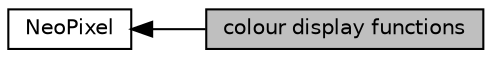 digraph "colour display functions"
{
  edge [fontname="Helvetica",fontsize="10",labelfontname="Helvetica",labelfontsize="10"];
  node [fontname="Helvetica",fontsize="10",shape=record];
  rankdir=LR;
  Node1 [label="NeoPixel",height=0.2,width=0.4,color="black", fillcolor="white", style="filled",URL="$group___neo_pixel.html",tooltip="neopixel driver modules "];
  Node0 [label="colour display functions",height=0.2,width=0.4,color="black", fillcolor="grey75", style="filled", fontcolor="black"];
  Node1->Node0 [shape=plaintext, dir="back", style="solid"];
}
